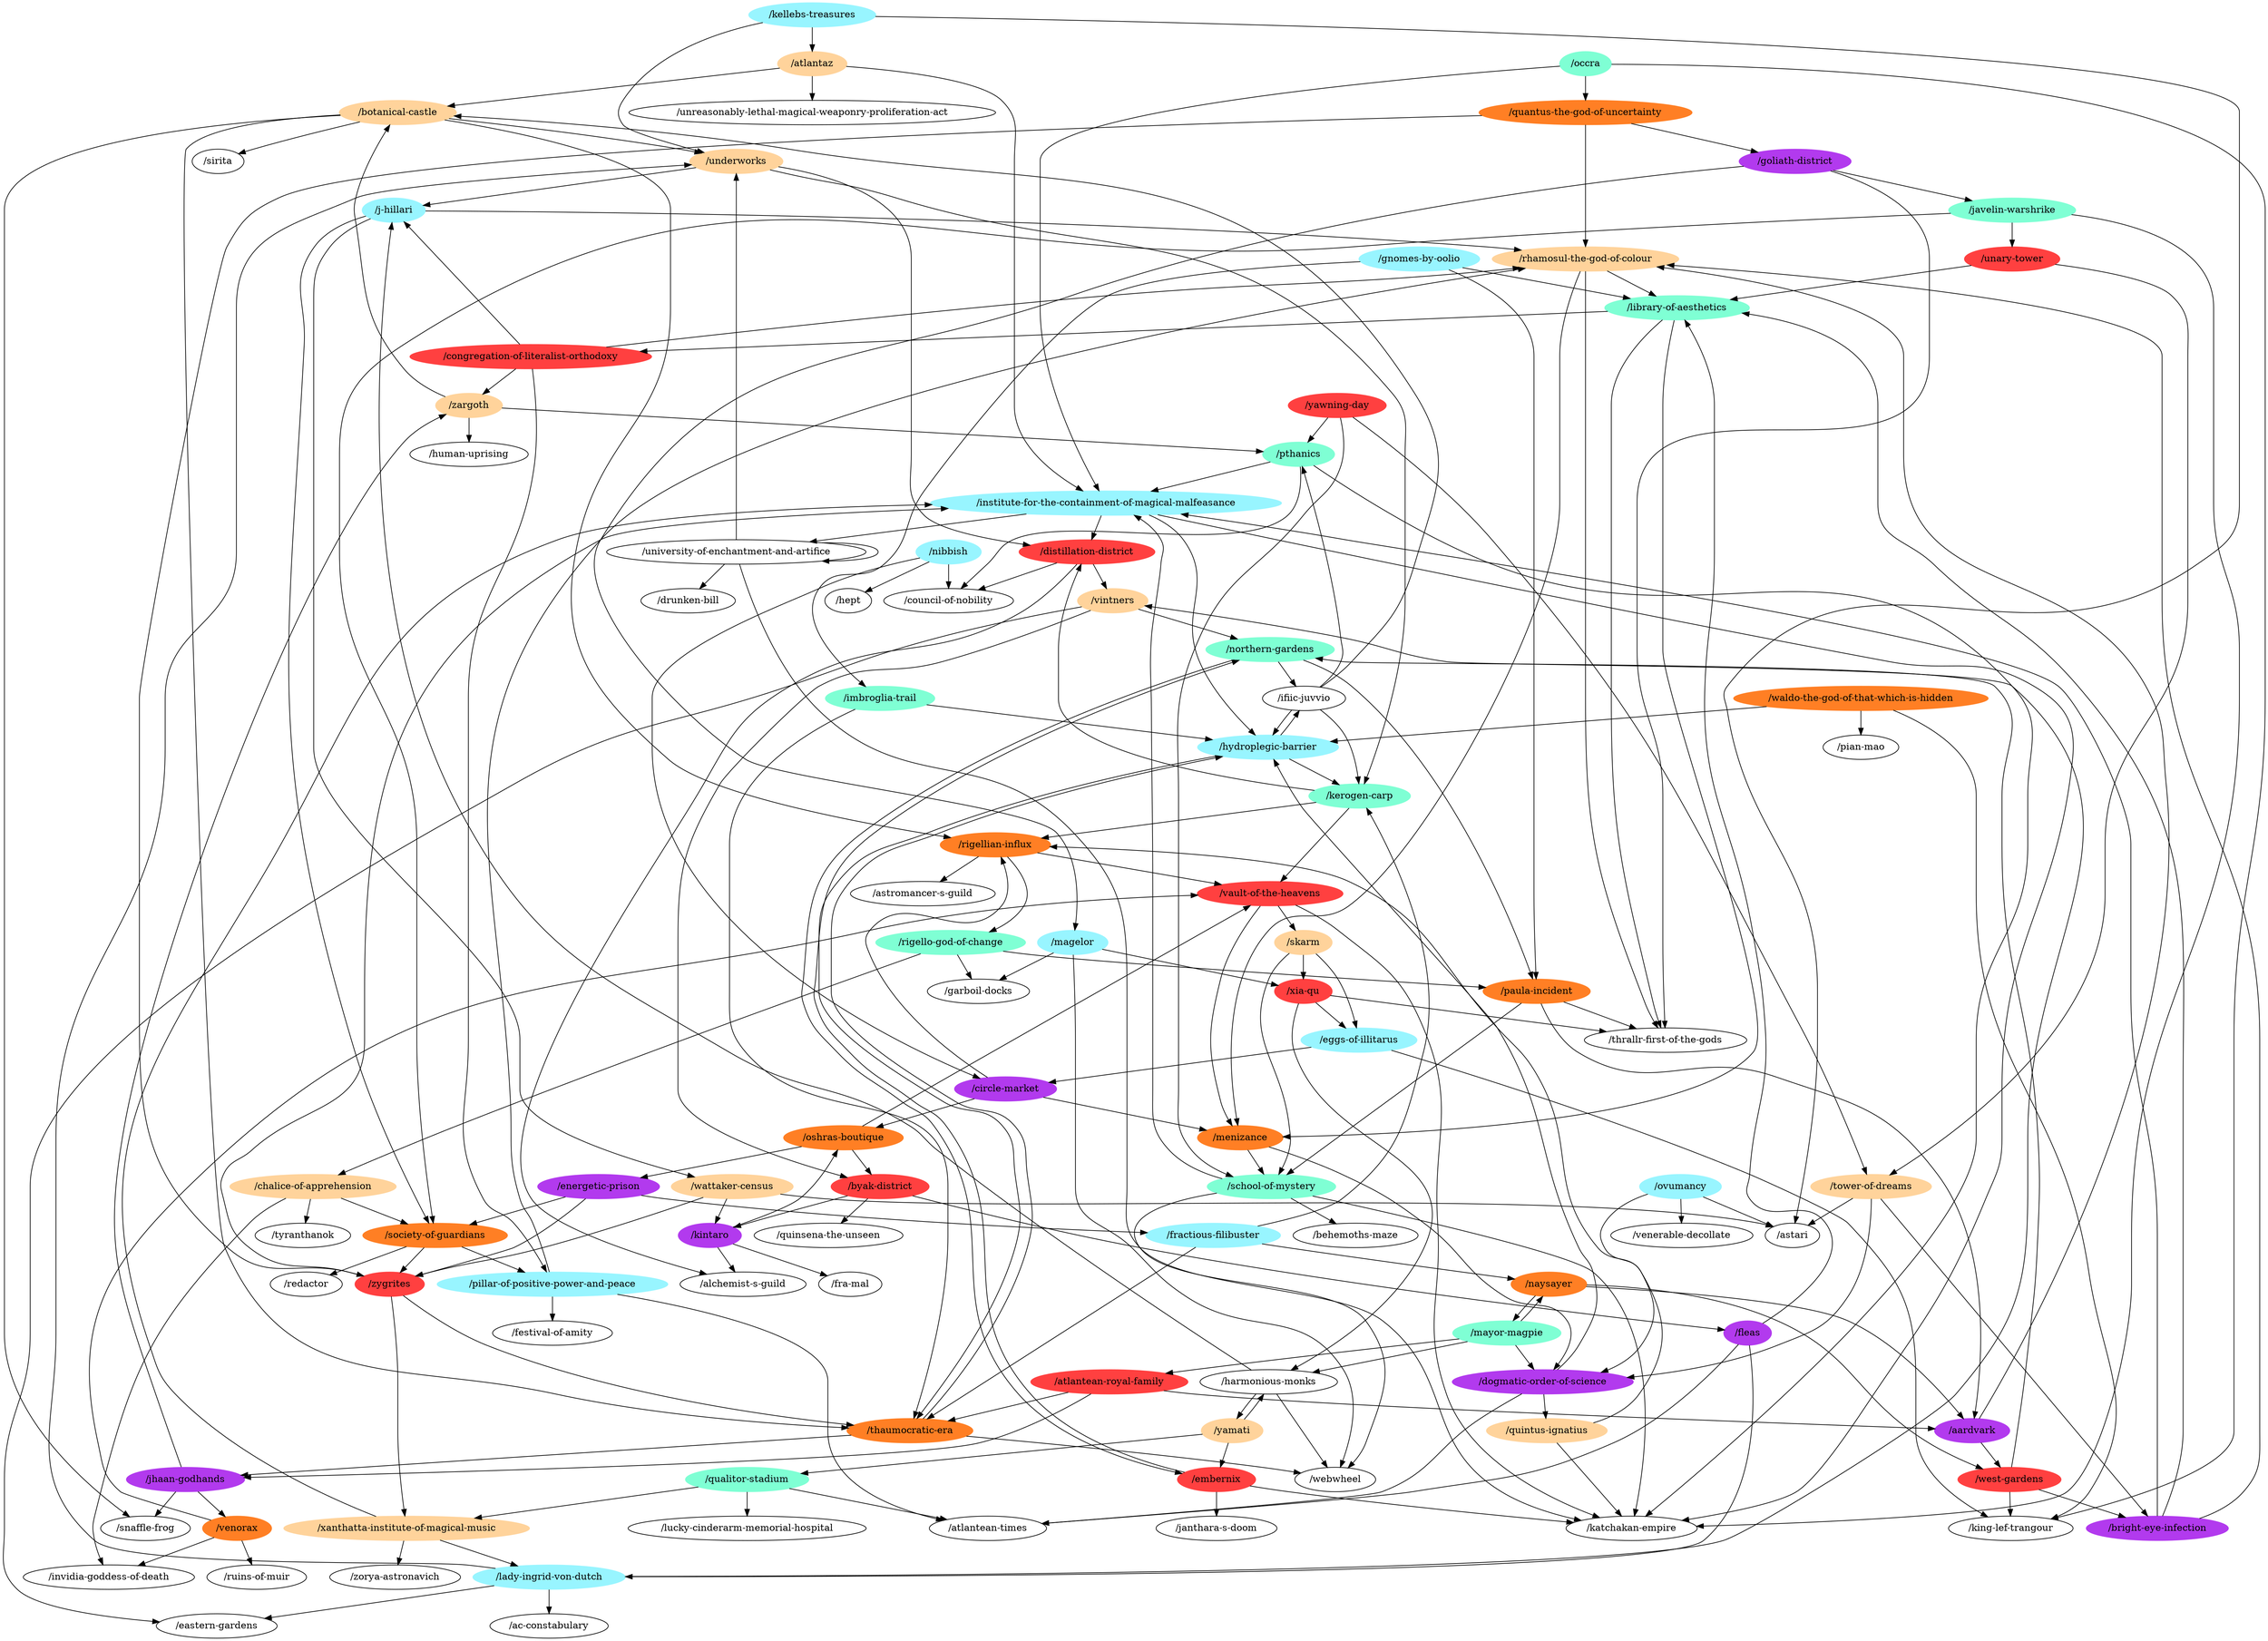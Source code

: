 digraph G {
"/botanical-castle" [color=burlywood1,style=filled];
"/sirita";
"/occra" [color=aquamarine,style=filled];
"/fra-mal";
"/venerable-decollate";
"/underworks" [color=burlywood1,style=filled];
"/institute-for-the-containment-of-magical-malfeasance" [color=cadetblue1,style=filled];
"/j-hillari" [color=cadetblue1,style=filled];
"/tyranthanok";
"/waldo-the-god-of-that-which-is-hidden" [color=chocolate1,style=filled];
"/chalice-of-apprehension" [color=burlywood1,style=filled];
"/thrallr-first-of-the-gods";
"/harmonious-monks";
"/unary-tower" [color=brown1,style=filled];
"/nibbish" [color=cadetblue1,style=filled];
"/kerogen-carp" [color=aquamarine,style=filled];
"/goliath-district" [color=darkorchid2,style=filled];
"/atlantean-times";
"/zorya-astronavich";
"/snaffle-frog";
"/pian-mao";
"/skarm" [color=burlywood1,style=filled];
"/redactor";
"/zargoth" [color=burlywood1,style=filled];
"/kintaro" [color=darkorchid2,style=filled];
"/energetic-prison" [color=darkorchid2,style=filled];
"/javelin-warshrike" [color=aquamarine,style=filled];
"/school-of-mystery" [color=aquamarine,style=filled];
"/imbroglia-trail" [color=aquamarine,style=filled];
"/hept";
"/king-lef-trangour";
"/rhamosul-the-god-of-colour" [color=burlywood1,style=filled];
"/ovumancy" [color=cadetblue1,style=filled];
"/quinsena-the-unseen";
"/eggs-of-illitarus" [color=cadetblue1,style=filled];
"/quantus-the-god-of-uncertainty" [color=chocolate1,style=filled];
"/venorax" [color=chocolate1,style=filled];
"/distillation-district" [color=brown1,style=filled];
"/wattaker-census" [color=burlywood1,style=filled];
"/kellebs-treasures" [color=cadetblue1,style=filled];
"/paula-incident" [color=chocolate1,style=filled];
"/janthara-s-doom";
"/naysayer" [color=chocolate1,style=filled];
"/lady-ingrid-von-dutch" [color=cadetblue1,style=filled];
"/ifiic-juvvio";
"/northern-gardens" [color=aquamarine,style=filled];
"/quintus-ignatius" [color=burlywood1,style=filled];
"/human-uprising";
"/bright-eye-infection" [color=darkorchid2,style=filled];
"/behemoths-maze";
"/society-of-guardians" [color=chocolate1,style=filled];
"/byak-district" [color=brown1,style=filled];
"/xanthatta-institute-of-magical-music" [color=burlywood1,style=filled];
"/vault-of-the-heavens" [color=brown1,style=filled];
"/jhaan-godhands" [color=darkorchid2,style=filled];
"/unreasonably-lethal-magical-weaponry-proliferation-act";
"/atlantaz" [color=burlywood1,style=filled];
"/west-gardens" [color=brown1,style=filled];
"/vintners" [color=burlywood1,style=filled];
"/xia-qu" [color=brown1,style=filled];
"/thaumocratic-era" [color=chocolate1,style=filled];
"/garboil-docks";
"/ac-constabulary";
"/pillar-of-positive-power-and-peace" [color=cadetblue1,style=filled];
"/council-of-nobility";
"/mayor-magpie" [color=aquamarine,style=filled];
"/astari";
"/yamati" [color=burlywood1,style=filled];
"/yawning-day" [color=brown1,style=filled];
"/drunken-bill";
"/tower-of-dreams" [color=burlywood1,style=filled];
"/lucky-cinderarm-memorial-hospital";
"/eastern-gardens";
"/zygrites" [color=brown1,style=filled];
"/astromancer-s-guild";
"/atlantean-royal-family" [color=brown1,style=filled];
"/oshras-boutique" [color=chocolate1,style=filled];
"/fleas" [color=darkorchid2,style=filled];
"/rigello-god-of-change" [color=aquamarine,style=filled];
"/pthanics" [color=aquamarine,style=filled];
"/alchemist-s-guild";
"/embernix" [color=brown1,style=filled];
"/dogmatic-order-of-science" [color=darkorchid2,style=filled];
"/congregation-of-literalist-orthodoxy" [color=brown1,style=filled];
"/rigellian-influx" [color=chocolate1,style=filled];
"/fractious-filibuster" [color=cadetblue1,style=filled];
"/ruins-of-muir";
"/hydroplegic-barrier" [color=cadetblue1,style=filled];
"/gnomes-by-oolio" [color=cadetblue1,style=filled];
"/library-of-aesthetics" [color=aquamarine,style=filled];
"/circle-market" [color=darkorchid2,style=filled];
"/festival-of-amity";
"/menizance" [color=chocolate1,style=filled];
"/qualitor-stadium" [color=aquamarine,style=filled];
"/magelor" [color=cadetblue1,style=filled];
"/university-of-enchantment-and-artifice";
"/webwheel";
"/invidia-goddess-of-death";
"/katchakan-empire";
"/aardvark" [color=darkorchid2,style=filled];
"/botanical-castle" -> "/sirita";
"/botanical-castle" -> "/underworks";
"/botanical-castle" -> "/snaffle-frog";
"/botanical-castle" -> "/thaumocratic-era";
"/botanical-castle" -> "/rigellian-influx";
"/occra" -> "/institute-for-the-containment-of-magical-malfeasance";
"/occra" -> "/king-lef-trangour";
"/occra" -> "/quantus-the-god-of-uncertainty";
"/underworks" -> "/j-hillari";
"/underworks" -> "/kerogen-carp";
"/underworks" -> "/distillation-district";
"/institute-for-the-containment-of-magical-malfeasance" -> "/distillation-district";
"/institute-for-the-containment-of-magical-malfeasance" -> "/hydroplegic-barrier";
"/institute-for-the-containment-of-magical-malfeasance" -> "/university-of-enchantment-and-artifice";
"/institute-for-the-containment-of-magical-malfeasance" -> "/katchakan-empire";
"/j-hillari" -> "/rhamosul-the-god-of-colour";
"/j-hillari" -> "/wattaker-census";
"/j-hillari" -> "/society-of-guardians";
"/waldo-the-god-of-that-which-is-hidden" -> "/pian-mao";
"/waldo-the-god-of-that-which-is-hidden" -> "/king-lef-trangour";
"/waldo-the-god-of-that-which-is-hidden" -> "/hydroplegic-barrier";
"/chalice-of-apprehension" -> "/tyranthanok";
"/chalice-of-apprehension" -> "/society-of-guardians";
"/chalice-of-apprehension" -> "/invidia-goddess-of-death";
"/harmonious-monks" -> "/j-hillari";
"/harmonious-monks" -> "/yamati";
"/harmonious-monks" -> "/webwheel";
"/unary-tower" -> "/tower-of-dreams";
"/unary-tower" -> "/library-of-aesthetics";
"/nibbish" -> "/hept";
"/nibbish" -> "/council-of-nobility";
"/nibbish" -> "/circle-market";
"/kerogen-carp" -> "/distillation-district";
"/kerogen-carp" -> "/vault-of-the-heavens";
"/kerogen-carp" -> "/rigellian-influx";
"/goliath-district" -> "/thrallr-first-of-the-gods";
"/goliath-district" -> "/javelin-warshrike";
"/goliath-district" -> "/magelor";
"/skarm" -> "/school-of-mystery";
"/skarm" -> "/eggs-of-illitarus";
"/skarm" -> "/xia-qu";
"/zargoth" -> "/botanical-castle";
"/zargoth" -> "/human-uprising";
"/zargoth" -> "/pthanics";
"/kintaro" -> "/fra-mal";
"/kintaro" -> "/oshras-boutique";
"/kintaro" -> "/alchemist-s-guild";
"/energetic-prison" -> "/society-of-guardians";
"/energetic-prison" -> "/zygrites";
"/energetic-prison" -> "/fractious-filibuster";
"/javelin-warshrike" -> "/unary-tower";
"/javelin-warshrike" -> "/society-of-guardians";
"/javelin-warshrike" -> "/katchakan-empire";
"/school-of-mystery" -> "/institute-for-the-containment-of-magical-malfeasance";
"/school-of-mystery" -> "/behemoths-maze";
"/school-of-mystery" -> "/webwheel";
"/school-of-mystery" -> "/katchakan-empire";
"/imbroglia-trail" -> "/thaumocratic-era";
"/imbroglia-trail" -> "/hydroplegic-barrier";
"/rhamosul-the-god-of-colour" -> "/thrallr-first-of-the-gods";
"/rhamosul-the-god-of-colour" -> "/library-of-aesthetics";
"/rhamosul-the-god-of-colour" -> "/menizance";
"/ovumancy" -> "/venerable-decollate";
"/ovumancy" -> "/astari";
"/ovumancy" -> "/dogmatic-order-of-science";
"/eggs-of-illitarus" -> "/king-lef-trangour";
"/eggs-of-illitarus" -> "/circle-market";
"/quantus-the-god-of-uncertainty" -> "/goliath-district";
"/quantus-the-god-of-uncertainty" -> "/rhamosul-the-god-of-colour";
"/quantus-the-god-of-uncertainty" -> "/zygrites";
"/venorax" -> "/vault-of-the-heavens";
"/venorax" -> "/ruins-of-muir";
"/venorax" -> "/invidia-goddess-of-death";
"/distillation-district" -> "/vintners";
"/distillation-district" -> "/council-of-nobility";
"/distillation-district" -> "/alchemist-s-guild";
"/wattaker-census" -> "/kintaro";
"/wattaker-census" -> "/astari";
"/wattaker-census" -> "/zygrites";
"/kellebs-treasures" -> "/underworks";
"/kellebs-treasures" -> "/atlantaz";
"/kellebs-treasures" -> "/astari";
"/paula-incident" -> "/thrallr-first-of-the-gods";
"/paula-incident" -> "/school-of-mystery";
"/paula-incident" -> "/aardvark";
"/naysayer" -> "/west-gardens";
"/naysayer" -> "/mayor-magpie";
"/naysayer" -> "/aardvark";
"/lady-ingrid-von-dutch" -> "/underworks";
"/lady-ingrid-von-dutch" -> "/vintners";
"/lady-ingrid-von-dutch" -> "/ac-constabulary";
"/lady-ingrid-von-dutch" -> "/eastern-gardens";
"/ifiic-juvvio" -> "/botanical-castle";
"/ifiic-juvvio" -> "/kerogen-carp";
"/ifiic-juvvio" -> "/pthanics";
"/ifiic-juvvio" -> "/hydroplegic-barrier";
"/northern-gardens" -> "/paula-incident";
"/northern-gardens" -> "/ifiic-juvvio";
"/northern-gardens" -> "/embernix";
"/quintus-ignatius" -> "/rigellian-influx";
"/quintus-ignatius" -> "/katchakan-empire";
"/bright-eye-infection" -> "/institute-for-the-containment-of-magical-malfeasance";
"/bright-eye-infection" -> "/rhamosul-the-god-of-colour";
"/bright-eye-infection" -> "/library-of-aesthetics";
"/society-of-guardians" -> "/redactor";
"/society-of-guardians" -> "/pillar-of-positive-power-and-peace";
"/society-of-guardians" -> "/zygrites";
"/byak-district" -> "/kintaro";
"/byak-district" -> "/quinsena-the-unseen";
"/byak-district" -> "/fleas";
"/xanthatta-institute-of-magical-music" -> "/institute-for-the-containment-of-magical-malfeasance";
"/xanthatta-institute-of-magical-music" -> "/zorya-astronavich";
"/xanthatta-institute-of-magical-music" -> "/lady-ingrid-von-dutch";
"/vault-of-the-heavens" -> "/skarm";
"/vault-of-the-heavens" -> "/menizance";
"/vault-of-the-heavens" -> "/katchakan-empire";
"/jhaan-godhands" -> "/snaffle-frog";
"/jhaan-godhands" -> "/zargoth";
"/jhaan-godhands" -> "/venorax";
"/atlantaz" -> "/botanical-castle";
"/atlantaz" -> "/institute-for-the-containment-of-magical-malfeasance";
"/atlantaz" -> "/unreasonably-lethal-magical-weaponry-proliferation-act";
"/west-gardens" -> "/king-lef-trangour";
"/west-gardens" -> "/northern-gardens";
"/west-gardens" -> "/bright-eye-infection";
"/vintners" -> "/northern-gardens";
"/vintners" -> "/byak-district";
"/vintners" -> "/eastern-gardens";
"/xia-qu" -> "/thrallr-first-of-the-gods";
"/xia-qu" -> "/harmonious-monks";
"/xia-qu" -> "/eggs-of-illitarus";
"/thaumocratic-era" -> "/jhaan-godhands";
"/thaumocratic-era" -> "/hydroplegic-barrier";
"/thaumocratic-era" -> "/webwheel";
"/pillar-of-positive-power-and-peace" -> "/atlantean-times";
"/pillar-of-positive-power-and-peace" -> "/rhamosul-the-god-of-colour";
"/pillar-of-positive-power-and-peace" -> "/festival-of-amity";
"/mayor-magpie" -> "/harmonious-monks";
"/mayor-magpie" -> "/naysayer";
"/mayor-magpie" -> "/atlantean-royal-family";
"/mayor-magpie" -> "/dogmatic-order-of-science";
"/yamati" -> "/harmonious-monks";
"/yamati" -> "/embernix";
"/yamati" -> "/qualitor-stadium";
"/yawning-day" -> "/school-of-mystery";
"/yawning-day" -> "/tower-of-dreams";
"/yawning-day" -> "/pthanics";
"/tower-of-dreams" -> "/bright-eye-infection";
"/tower-of-dreams" -> "/astari";
"/tower-of-dreams" -> "/dogmatic-order-of-science";
"/zygrites" -> "/institute-for-the-containment-of-magical-malfeasance";
"/zygrites" -> "/xanthatta-institute-of-magical-music";
"/zygrites" -> "/thaumocratic-era";
"/atlantean-royal-family" -> "/jhaan-godhands";
"/atlantean-royal-family" -> "/thaumocratic-era";
"/atlantean-royal-family" -> "/aardvark";
"/oshras-boutique" -> "/energetic-prison";
"/oshras-boutique" -> "/byak-district";
"/oshras-boutique" -> "/vault-of-the-heavens";
"/fleas" -> "/atlantean-times";
"/fleas" -> "/lady-ingrid-von-dutch";
"/fleas" -> "/library-of-aesthetics";
"/rigello-god-of-change" -> "/chalice-of-apprehension";
"/rigello-god-of-change" -> "/paula-incident";
"/rigello-god-of-change" -> "/garboil-docks";
"/pthanics" -> "/institute-for-the-containment-of-magical-malfeasance";
"/pthanics" -> "/council-of-nobility";
"/pthanics" -> "/katchakan-empire";
"/embernix" -> "/janthara-s-doom";
"/embernix" -> "/northern-gardens";
"/embernix" -> "/katchakan-empire";
"/dogmatic-order-of-science" -> "/atlantean-times";
"/dogmatic-order-of-science" -> "/quintus-ignatius";
"/dogmatic-order-of-science" -> "/hydroplegic-barrier";
"/congregation-of-literalist-orthodoxy" -> "/j-hillari";
"/congregation-of-literalist-orthodoxy" -> "/zargoth";
"/congregation-of-literalist-orthodoxy" -> "/rhamosul-the-god-of-colour";
"/congregation-of-literalist-orthodoxy" -> "/pillar-of-positive-power-and-peace";
"/rigellian-influx" -> "/vault-of-the-heavens";
"/rigellian-influx" -> "/astromancer-s-guild";
"/rigellian-influx" -> "/rigello-god-of-change";
"/fractious-filibuster" -> "/kerogen-carp";
"/fractious-filibuster" -> "/naysayer";
"/fractious-filibuster" -> "/thaumocratic-era";
"/hydroplegic-barrier" -> "/kerogen-carp";
"/hydroplegic-barrier" -> "/ifiic-juvvio";
"/hydroplegic-barrier" -> "/thaumocratic-era";
"/gnomes-by-oolio" -> "/imbroglia-trail";
"/gnomes-by-oolio" -> "/paula-incident";
"/gnomes-by-oolio" -> "/library-of-aesthetics";
"/library-of-aesthetics" -> "/thrallr-first-of-the-gods";
"/library-of-aesthetics" -> "/congregation-of-literalist-orthodoxy";
"/library-of-aesthetics" -> "/menizance";
"/circle-market" -> "/oshras-boutique";
"/circle-market" -> "/rigellian-influx";
"/circle-market" -> "/menizance";
"/menizance" -> "/school-of-mystery";
"/menizance" -> "/dogmatic-order-of-science";
"/qualitor-stadium" -> "/atlantean-times";
"/qualitor-stadium" -> "/xanthatta-institute-of-magical-music";
"/qualitor-stadium" -> "/lucky-cinderarm-memorial-hospital";
"/magelor" -> "/xia-qu";
"/magelor" -> "/garboil-docks";
"/magelor" -> "/webwheel";
"/university-of-enchantment-and-artifice" -> "/underworks";
"/university-of-enchantment-and-artifice" -> "/drunken-bill";
"/university-of-enchantment-and-artifice" -> "/university-of-enchantment-and-artifice";
"/university-of-enchantment-and-artifice" -> "/katchakan-empire";
"/aardvark" -> "/rhamosul-the-god-of-colour";
"/aardvark" -> "/west-gardens";
}
